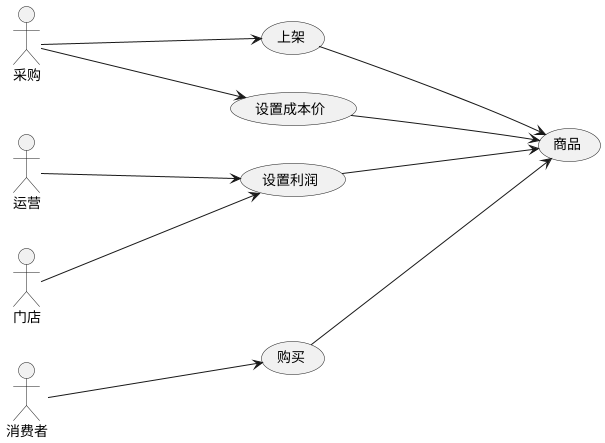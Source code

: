 @startuml
left to right direction
actor 采购
actor 运营
actor 门店
actor 消费者
采购 ----> (上架)
采购 ----> (设置成本价)

运营 ----> (设置利润)
门店 ----> (设置利润)

消费者 ----> (购买)

(上架) ----> (商品)
(设置成本价) ----> (商品)
(设置利润) ----> (商品)
(购买) ----> (商品)
@enduml